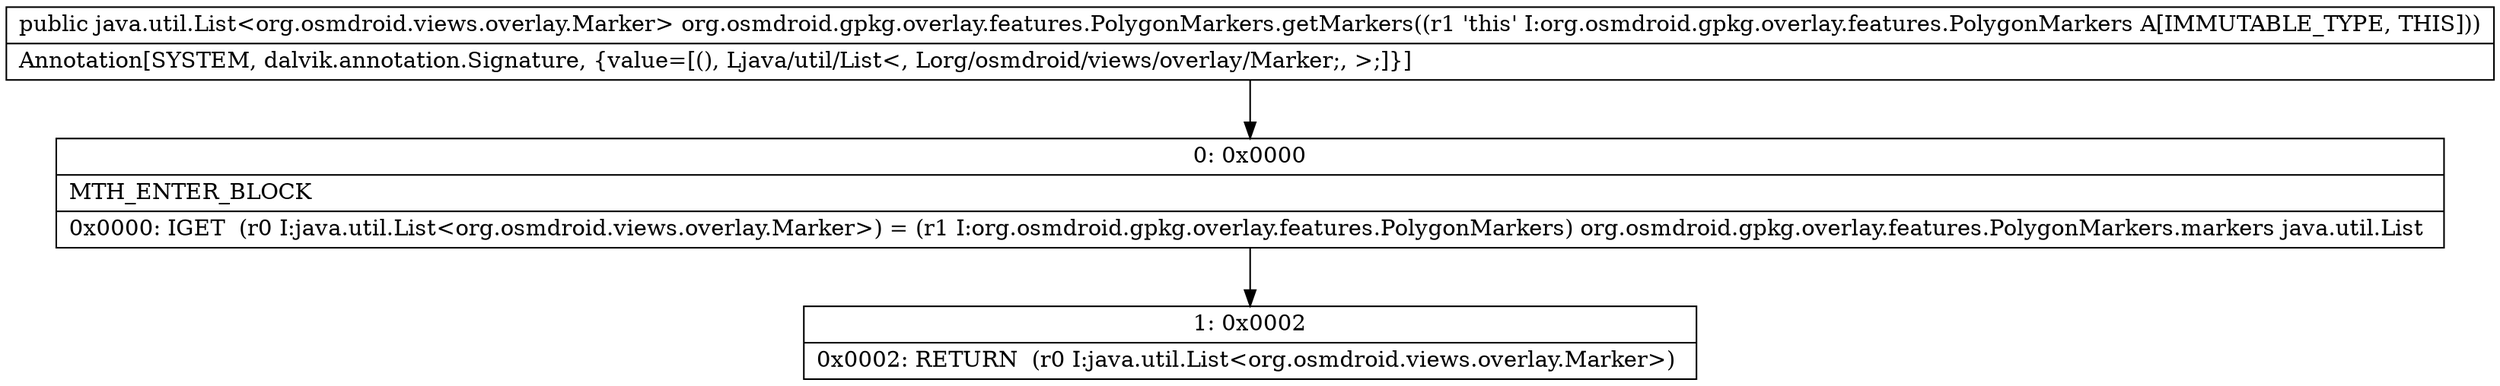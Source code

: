 digraph "CFG fororg.osmdroid.gpkg.overlay.features.PolygonMarkers.getMarkers()Ljava\/util\/List;" {
Node_0 [shape=record,label="{0\:\ 0x0000|MTH_ENTER_BLOCK\l|0x0000: IGET  (r0 I:java.util.List\<org.osmdroid.views.overlay.Marker\>) = (r1 I:org.osmdroid.gpkg.overlay.features.PolygonMarkers) org.osmdroid.gpkg.overlay.features.PolygonMarkers.markers java.util.List \l}"];
Node_1 [shape=record,label="{1\:\ 0x0002|0x0002: RETURN  (r0 I:java.util.List\<org.osmdroid.views.overlay.Marker\>) \l}"];
MethodNode[shape=record,label="{public java.util.List\<org.osmdroid.views.overlay.Marker\> org.osmdroid.gpkg.overlay.features.PolygonMarkers.getMarkers((r1 'this' I:org.osmdroid.gpkg.overlay.features.PolygonMarkers A[IMMUTABLE_TYPE, THIS]))  | Annotation[SYSTEM, dalvik.annotation.Signature, \{value=[(), Ljava\/util\/List\<, Lorg\/osmdroid\/views\/overlay\/Marker;, \>;]\}]\l}"];
MethodNode -> Node_0;
Node_0 -> Node_1;
}


